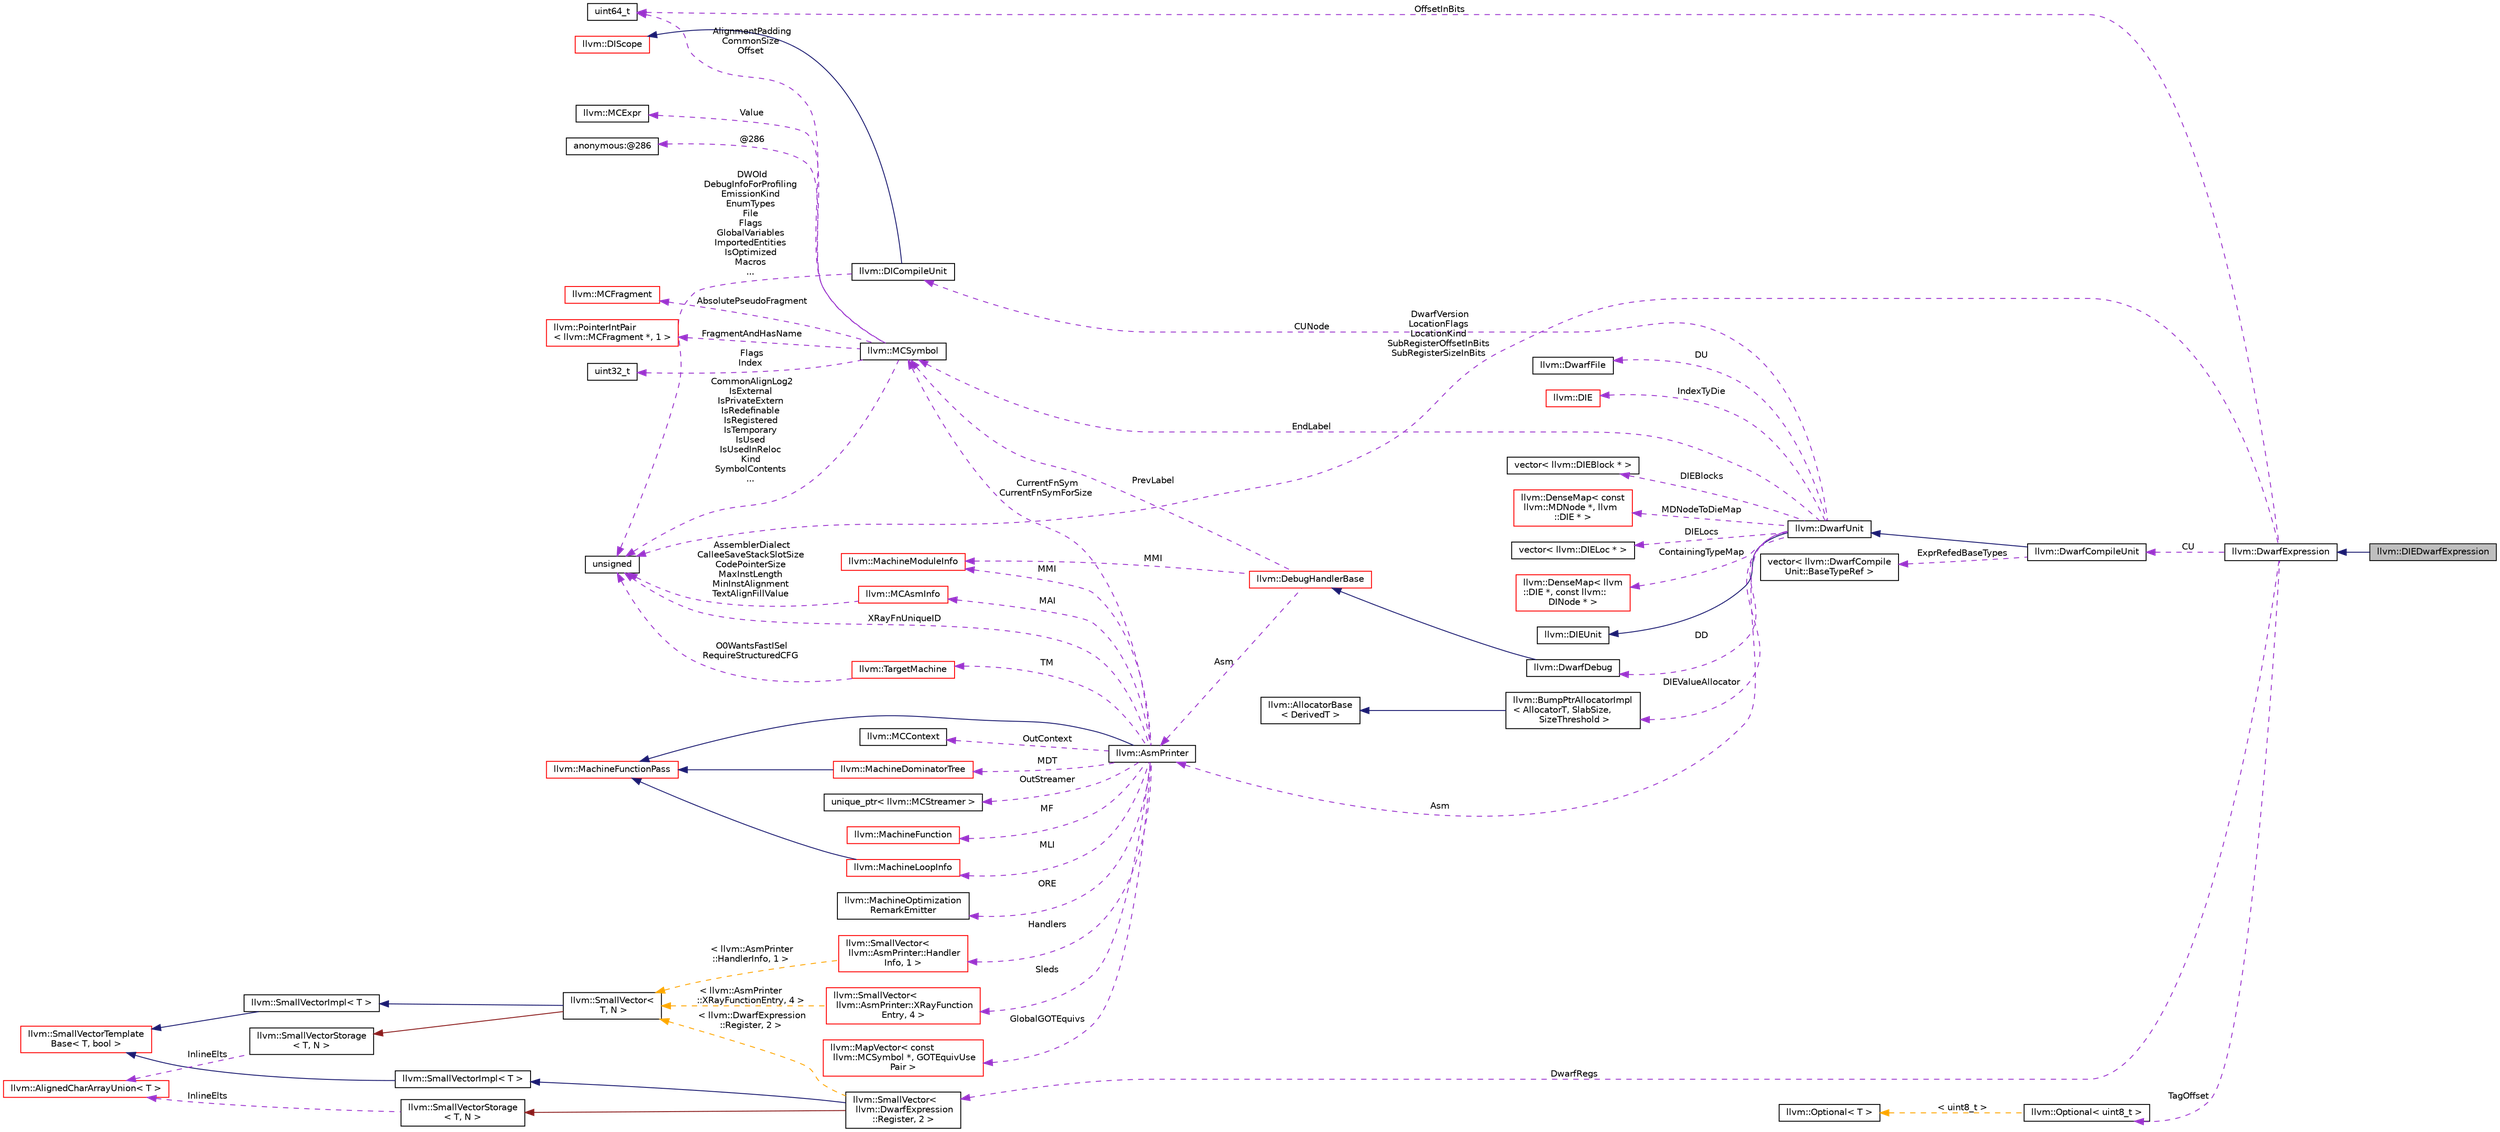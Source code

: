 digraph "llvm::DIEDwarfExpression"
{
 // LATEX_PDF_SIZE
  bgcolor="transparent";
  edge [fontname="Helvetica",fontsize="10",labelfontname="Helvetica",labelfontsize="10"];
  node [fontname="Helvetica",fontsize="10",shape="box"];
  rankdir="LR";
  Node1 [label="llvm::DIEDwarfExpression",height=0.2,width=0.4,color="black", fillcolor="grey75", style="filled", fontcolor="black",tooltip="DwarfExpression implementation for singular DW_AT_location."];
  Node2 -> Node1 [dir="back",color="midnightblue",fontsize="10",style="solid",fontname="Helvetica"];
  Node2 [label="llvm::DwarfExpression",height=0.2,width=0.4,color="black",URL="$classllvm_1_1DwarfExpression.html",tooltip="Base class containing the logic for constructing DWARF expressions independently of whether they are ..."];
  Node3 -> Node2 [dir="back",color="darkorchid3",fontsize="10",style="dashed",label=" CU" ,fontname="Helvetica"];
  Node3 [label="llvm::DwarfCompileUnit",height=0.2,width=0.4,color="black",URL="$classllvm_1_1DwarfCompileUnit.html",tooltip=" "];
  Node4 -> Node3 [dir="back",color="midnightblue",fontsize="10",style="solid",fontname="Helvetica"];
  Node4 [label="llvm::DwarfUnit",height=0.2,width=0.4,color="black",URL="$classllvm_1_1DwarfUnit.html",tooltip="This dwarf writer support class manages information associated with a source file."];
  Node5 -> Node4 [dir="back",color="midnightblue",fontsize="10",style="solid",fontname="Helvetica"];
  Node5 [label="llvm::DIEUnit",height=0.2,width=0.4,color="black",URL="$classllvm_1_1DIEUnit.html",tooltip="Represents a compile or type unit."];
  Node6 -> Node4 [dir="back",color="darkorchid3",fontsize="10",style="dashed",label=" CUNode" ,fontname="Helvetica"];
  Node6 [label="llvm::DICompileUnit",height=0.2,width=0.4,color="black",URL="$classllvm_1_1DICompileUnit.html",tooltip="Compile unit."];
  Node7 -> Node6 [dir="back",color="midnightblue",fontsize="10",style="solid",fontname="Helvetica"];
  Node7 [label="llvm::DIScope",height=0.2,width=0.4,color="red",URL="$classllvm_1_1DIScope.html",tooltip="Base class for scope-like contexts."];
  Node11 -> Node6 [dir="back",color="darkorchid3",fontsize="10",style="dashed",label=" DWOId\nDebugInfoForProfiling\nEmissionKind\nEnumTypes\nFile\nFlags\nGlobalVariables\nImportedEntities\nIsOptimized\nMacros\n..." ,fontname="Helvetica"];
  Node11 [label="unsigned",height=0.2,width=0.4,color="black",URL="$classunsigned.html",tooltip=" "];
  Node12 -> Node4 [dir="back",color="darkorchid3",fontsize="10",style="dashed",label=" DIEValueAllocator" ,fontname="Helvetica"];
  Node12 [label="llvm::BumpPtrAllocatorImpl\l\< AllocatorT, SlabSize,\l SizeThreshold \>",height=0.2,width=0.4,color="black",URL="$classllvm_1_1BumpPtrAllocatorImpl.html",tooltip="Allocate memory in an ever growing pool, as if by bump-pointer."];
  Node13 -> Node12 [dir="back",color="midnightblue",fontsize="10",style="solid",fontname="Helvetica"];
  Node13 [label="llvm::AllocatorBase\l\< DerivedT \>",height=0.2,width=0.4,color="black",URL="$classllvm_1_1AllocatorBase.html",tooltip="CRTP base class providing obvious overloads for the core Allocate() methods of LLVM-style allocators."];
  Node14 -> Node4 [dir="back",color="darkorchid3",fontsize="10",style="dashed",label=" Asm" ,fontname="Helvetica"];
  Node14 [label="llvm::AsmPrinter",height=0.2,width=0.4,color="black",URL="$classllvm_1_1AsmPrinter.html",tooltip="This class is intended to be used as a driving class for all asm writers."];
  Node15 -> Node14 [dir="back",color="midnightblue",fontsize="10",style="solid",fontname="Helvetica"];
  Node15 [label="llvm::MachineFunctionPass",height=0.2,width=0.4,color="red",URL="$classllvm_1_1MachineFunctionPass.html",tooltip="MachineFunctionPass - This class adapts the FunctionPass interface to allow convenient creation of pa..."];
  Node18 -> Node14 [dir="back",color="darkorchid3",fontsize="10",style="dashed",label=" TM" ,fontname="Helvetica"];
  Node18 [label="llvm::TargetMachine",height=0.2,width=0.4,color="red",URL="$classllvm_1_1TargetMachine.html",tooltip="Primary interface to the complete machine description for the target machine."];
  Node11 -> Node18 [dir="back",color="darkorchid3",fontsize="10",style="dashed",label=" O0WantsFastISel\nRequireStructuredCFG" ,fontname="Helvetica"];
  Node44 -> Node14 [dir="back",color="darkorchid3",fontsize="10",style="dashed",label=" MAI" ,fontname="Helvetica"];
  Node44 [label="llvm::MCAsmInfo",height=0.2,width=0.4,color="red",URL="$classllvm_1_1MCAsmInfo.html",tooltip="This class is intended to be used as a base class for asm properties and features specific to the tar..."];
  Node11 -> Node44 [dir="back",color="darkorchid3",fontsize="10",style="dashed",label=" AssemblerDialect\nCalleeSaveStackSlotSize\nCodePointerSize\nMaxInstLength\nMinInstAlignment\nTextAlignFillValue" ,fontname="Helvetica"];
  Node52 -> Node14 [dir="back",color="darkorchid3",fontsize="10",style="dashed",label=" OutContext" ,fontname="Helvetica"];
  Node52 [label="llvm::MCContext",height=0.2,width=0.4,color="black",URL="$classllvm_1_1MCContext.html",tooltip="Context object for machine code objects."];
  Node53 -> Node14 [dir="back",color="darkorchid3",fontsize="10",style="dashed",label=" OutStreamer" ,fontname="Helvetica"];
  Node53 [label="unique_ptr\< llvm::MCStreamer \>",height=0.2,width=0.4,color="black",tooltip=" "];
  Node54 -> Node14 [dir="back",color="darkorchid3",fontsize="10",style="dashed",label=" MF" ,fontname="Helvetica"];
  Node54 [label="llvm::MachineFunction",height=0.2,width=0.4,color="red",URL="$classllvm_1_1MachineFunction.html",tooltip=" "];
  Node69 -> Node14 [dir="back",color="darkorchid3",fontsize="10",style="dashed",label=" MMI" ,fontname="Helvetica"];
  Node69 [label="llvm::MachineModuleInfo",height=0.2,width=0.4,color="red",URL="$classllvm_1_1MachineModuleInfo.html",tooltip="This class contains meta information specific to a module."];
  Node72 -> Node14 [dir="back",color="darkorchid3",fontsize="10",style="dashed",label=" MDT" ,fontname="Helvetica"];
  Node72 [label="llvm::MachineDominatorTree",height=0.2,width=0.4,color="red",URL="$classllvm_1_1MachineDominatorTree.html",tooltip="DominatorTree Class - Concrete subclass of DominatorTreeBase that is used to compute a normal dominat..."];
  Node15 -> Node72 [dir="back",color="midnightblue",fontsize="10",style="solid",fontname="Helvetica"];
  Node73 -> Node14 [dir="back",color="darkorchid3",fontsize="10",style="dashed",label=" MLI" ,fontname="Helvetica"];
  Node73 [label="llvm::MachineLoopInfo",height=0.2,width=0.4,color="red",URL="$classllvm_1_1MachineLoopInfo.html",tooltip=" "];
  Node15 -> Node73 [dir="back",color="midnightblue",fontsize="10",style="solid",fontname="Helvetica"];
  Node74 -> Node14 [dir="back",color="darkorchid3",fontsize="10",style="dashed",label=" ORE" ,fontname="Helvetica"];
  Node74 [label="llvm::MachineOptimization\lRemarkEmitter",height=0.2,width=0.4,color="black",URL="$classllvm_1_1MachineOptimizationRemarkEmitter.html",tooltip="The optimization diagnostic interface."];
  Node75 -> Node14 [dir="back",color="darkorchid3",fontsize="10",style="dashed",label=" CurrentFnSym\nCurrentFnSymForSize" ,fontname="Helvetica"];
  Node75 [label="llvm::MCSymbol",height=0.2,width=0.4,color="black",URL="$classllvm_1_1MCSymbol.html",tooltip="MCSymbol - Instances of this class represent a symbol name in the MC file, and MCSymbols are created ..."];
  Node76 -> Node75 [dir="back",color="darkorchid3",fontsize="10",style="dashed",label=" AbsolutePseudoFragment" ,fontname="Helvetica"];
  Node76 [label="llvm::MCFragment",height=0.2,width=0.4,color="red",URL="$classllvm_1_1MCFragment.html",tooltip=" "];
  Node86 -> Node75 [dir="back",color="darkorchid3",fontsize="10",style="dashed",label=" FragmentAndHasName" ,fontname="Helvetica"];
  Node86 [label="llvm::PointerIntPair\l\< llvm::MCFragment *, 1 \>",height=0.2,width=0.4,color="red",URL="$classllvm_1_1PointerIntPair.html",tooltip=" "];
  Node11 -> Node75 [dir="back",color="darkorchid3",fontsize="10",style="dashed",label=" CommonAlignLog2\nIsExternal\nIsPrivateExtern\nIsRedefinable\nIsRegistered\nIsTemporary\nIsUsed\nIsUsedInReloc\nKind\nSymbolContents\n..." ,fontname="Helvetica"];
  Node88 -> Node75 [dir="back",color="darkorchid3",fontsize="10",style="dashed",label=" Flags\nIndex" ,fontname="Helvetica"];
  Node88 [label="uint32_t",height=0.2,width=0.4,color="black",URL="$classuint32__t.html",tooltip=" "];
  Node89 -> Node75 [dir="back",color="darkorchid3",fontsize="10",style="dashed",label=" AlignmentPadding\nCommonSize\nOffset" ,fontname="Helvetica"];
  Node89 [label="uint64_t",height=0.2,width=0.4,color="black",tooltip=" "];
  Node90 -> Node75 [dir="back",color="darkorchid3",fontsize="10",style="dashed",label=" Value" ,fontname="Helvetica"];
  Node90 [label="llvm::MCExpr",height=0.2,width=0.4,color="black",URL="$classllvm_1_1MCExpr.html",tooltip="Base class for the full range of assembler expressions which are needed for parsing."];
  Node91 -> Node75 [dir="back",color="darkorchid3",fontsize="10",style="dashed",label=" @286" ,fontname="Helvetica"];
  Node91 [label="anonymous:@286",height=0.2,width=0.4,color="black",tooltip=" "];
  Node92 -> Node14 [dir="back",color="darkorchid3",fontsize="10",style="dashed",label=" GlobalGOTEquivs" ,fontname="Helvetica"];
  Node92 [label="llvm::MapVector\< const\l llvm::MCSymbol *, GOTEquivUse\lPair \>",height=0.2,width=0.4,color="red",URL="$classllvm_1_1MapVector.html",tooltip=" "];
  Node94 -> Node14 [dir="back",color="darkorchid3",fontsize="10",style="dashed",label=" Handlers" ,fontname="Helvetica"];
  Node94 [label="llvm::SmallVector\<\l llvm::AsmPrinter::Handler\lInfo, 1 \>",height=0.2,width=0.4,color="red",URL="$classllvm_1_1SmallVector.html",tooltip=" "];
  Node66 -> Node94 [dir="back",color="orange",fontsize="10",style="dashed",label=" \< llvm::AsmPrinter\l::HandlerInfo, 1 \>" ,fontname="Helvetica"];
  Node66 [label="llvm::SmallVector\<\l T, N \>",height=0.2,width=0.4,color="black",URL="$classllvm_1_1SmallVector.html",tooltip="This is a 'vector' (really, a variable-sized array), optimized for the case when the array is small."];
  Node67 -> Node66 [dir="back",color="midnightblue",fontsize="10",style="solid",fontname="Helvetica"];
  Node67 [label="llvm::SmallVectorImpl\< T \>",height=0.2,width=0.4,color="black",URL="$classllvm_1_1SmallVectorImpl.html",tooltip="This class consists of common code factored out of the SmallVector class to reduce code duplication b..."];
  Node57 -> Node67 [dir="back",color="midnightblue",fontsize="10",style="solid",fontname="Helvetica"];
  Node57 [label="llvm::SmallVectorTemplate\lBase\< T, bool \>",height=0.2,width=0.4,color="red",URL="$classllvm_1_1SmallVectorTemplateBase.html",tooltip="SmallVectorTemplateBase<TriviallyCopyable = false> - This is where we put method implementations that..."];
  Node68 -> Node66 [dir="back",color="firebrick4",fontsize="10",style="solid",fontname="Helvetica"];
  Node68 [label="llvm::SmallVectorStorage\l\< T, N \>",height=0.2,width=0.4,color="black",URL="$structllvm_1_1SmallVectorStorage.html",tooltip="Storage for the SmallVector elements."];
  Node62 -> Node68 [dir="back",color="darkorchid3",fontsize="10",style="dashed",label=" InlineElts" ,fontname="Helvetica"];
  Node62 [label="llvm::AlignedCharArrayUnion\< T \>",height=0.2,width=0.4,color="red",URL="$structllvm_1_1AlignedCharArrayUnion.html",tooltip=" "];
  Node97 -> Node14 [dir="back",color="darkorchid3",fontsize="10",style="dashed",label=" Sleds" ,fontname="Helvetica"];
  Node97 [label="llvm::SmallVector\<\l llvm::AsmPrinter::XRayFunction\lEntry, 4 \>",height=0.2,width=0.4,color="red",URL="$classllvm_1_1SmallVector.html",tooltip=" "];
  Node66 -> Node97 [dir="back",color="orange",fontsize="10",style="dashed",label=" \< llvm::AsmPrinter\l::XRayFunctionEntry, 4 \>" ,fontname="Helvetica"];
  Node11 -> Node14 [dir="back",color="darkorchid3",fontsize="10",style="dashed",label=" XRayFnUniqueID" ,fontname="Helvetica"];
  Node75 -> Node4 [dir="back",color="darkorchid3",fontsize="10",style="dashed",label=" EndLabel" ,fontname="Helvetica"];
  Node100 -> Node4 [dir="back",color="darkorchid3",fontsize="10",style="dashed",label=" DD" ,fontname="Helvetica"];
  Node100 [label="llvm::DwarfDebug",height=0.2,width=0.4,color="black",URL="$classllvm_1_1DwarfDebug.html",tooltip="Collects and handles dwarf debug information."];
  Node101 -> Node100 [dir="back",color="midnightblue",fontsize="10",style="solid",fontname="Helvetica"];
  Node101 [label="llvm::DebugHandlerBase",height=0.2,width=0.4,color="red",URL="$classllvm_1_1DebugHandlerBase.html",tooltip="Base class for debug information backends."];
  Node14 -> Node101 [dir="back",color="darkorchid3",fontsize="10",style="dashed",label=" Asm" ,fontname="Helvetica"];
  Node69 -> Node101 [dir="back",color="darkorchid3",fontsize="10",style="dashed",label=" MMI" ,fontname="Helvetica"];
  Node75 -> Node101 [dir="back",color="darkorchid3",fontsize="10",style="dashed",label=" PrevLabel" ,fontname="Helvetica"];
  Node118 -> Node4 [dir="back",color="darkorchid3",fontsize="10",style="dashed",label=" DU" ,fontname="Helvetica"];
  Node118 [label="llvm::DwarfFile",height=0.2,width=0.4,color="black",URL="$classllvm_1_1DwarfFile.html",tooltip=" "];
  Node119 -> Node4 [dir="back",color="darkorchid3",fontsize="10",style="dashed",label=" IndexTyDie" ,fontname="Helvetica"];
  Node119 [label="llvm::DIE",height=0.2,width=0.4,color="red",URL="$classllvm_1_1DIE.html",tooltip="A structured debug information entry."];
  Node123 -> Node4 [dir="back",color="darkorchid3",fontsize="10",style="dashed",label=" MDNodeToDieMap" ,fontname="Helvetica"];
  Node123 [label="llvm::DenseMap\< const\l llvm::MDNode *, llvm\l::DIE * \>",height=0.2,width=0.4,color="red",URL="$classllvm_1_1DenseMap.html",tooltip=" "];
  Node125 -> Node4 [dir="back",color="darkorchid3",fontsize="10",style="dashed",label=" DIEBlocks" ,fontname="Helvetica"];
  Node125 [label="vector\< llvm::DIEBlock * \>",height=0.2,width=0.4,color="black",tooltip=" "];
  Node126 -> Node4 [dir="back",color="darkorchid3",fontsize="10",style="dashed",label=" DIELocs" ,fontname="Helvetica"];
  Node126 [label="vector\< llvm::DIELoc * \>",height=0.2,width=0.4,color="black",tooltip=" "];
  Node127 -> Node4 [dir="back",color="darkorchid3",fontsize="10",style="dashed",label=" ContainingTypeMap" ,fontname="Helvetica"];
  Node127 [label="llvm::DenseMap\< llvm\l::DIE *, const llvm::\lDINode * \>",height=0.2,width=0.4,color="red",URL="$classllvm_1_1DenseMap.html",tooltip=" "];
  Node129 -> Node3 [dir="back",color="darkorchid3",fontsize="10",style="dashed",label=" ExprRefedBaseTypes" ,fontname="Helvetica"];
  Node129 [label="vector\< llvm::DwarfCompile\lUnit::BaseTypeRef \>",height=0.2,width=0.4,color="black",tooltip=" "];
  Node130 -> Node2 [dir="back",color="darkorchid3",fontsize="10",style="dashed",label=" DwarfRegs" ,fontname="Helvetica"];
  Node130 [label="llvm::SmallVector\<\l llvm::DwarfExpression\l::Register, 2 \>",height=0.2,width=0.4,color="black",URL="$classllvm_1_1SmallVector.html",tooltip=" "];
  Node131 -> Node130 [dir="back",color="midnightblue",fontsize="10",style="solid",fontname="Helvetica"];
  Node131 [label="llvm::SmallVectorImpl\< T \>",height=0.2,width=0.4,color="black",URL="$classllvm_1_1SmallVectorImpl.html",tooltip="This class consists of common code factored out of the SmallVector class to reduce code duplication b..."];
  Node57 -> Node131 [dir="back",color="midnightblue",fontsize="10",style="solid",fontname="Helvetica"];
  Node132 -> Node130 [dir="back",color="firebrick4",fontsize="10",style="solid",fontname="Helvetica"];
  Node132 [label="llvm::SmallVectorStorage\l\< T, N \>",height=0.2,width=0.4,color="black",URL="$structllvm_1_1SmallVectorStorage.html",tooltip="Storage for the SmallVector elements."];
  Node62 -> Node132 [dir="back",color="darkorchid3",fontsize="10",style="dashed",label=" InlineElts" ,fontname="Helvetica"];
  Node66 -> Node130 [dir="back",color="orange",fontsize="10",style="dashed",label=" \< llvm::DwarfExpression\l::Register, 2 \>" ,fontname="Helvetica"];
  Node89 -> Node2 [dir="back",color="darkorchid3",fontsize="10",style="dashed",label=" OffsetInBits" ,fontname="Helvetica"];
  Node11 -> Node2 [dir="back",color="darkorchid3",fontsize="10",style="dashed",label=" DwarfVersion\nLocationFlags\nLocationKind\nSubRegisterOffsetInBits\nSubRegisterSizeInBits" ,fontname="Helvetica"];
  Node133 -> Node2 [dir="back",color="darkorchid3",fontsize="10",style="dashed",label=" TagOffset" ,fontname="Helvetica"];
  Node133 [label="llvm::Optional\< uint8_t \>",height=0.2,width=0.4,color="black",URL="$classllvm_1_1Optional.html",tooltip=" "];
  Node134 -> Node133 [dir="back",color="orange",fontsize="10",style="dashed",label=" \< uint8_t \>" ,fontname="Helvetica"];
  Node134 [label="llvm::Optional\< T \>",height=0.2,width=0.4,color="black",URL="$classllvm_1_1Optional.html",tooltip=" "];
}
